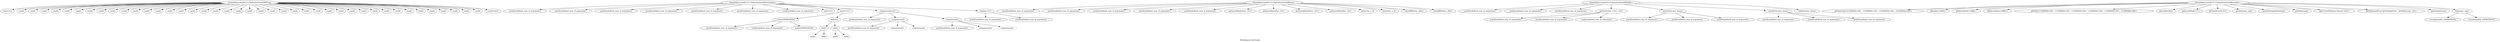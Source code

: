 digraph "Multilingual Call Graph" {
	graph [dpi=300];
	label="Multilingual Call Graph";

	Node0x2154811 [shape=oval, label="/home/labaccount/6-15-17/mlsa/test/test0/RPG.cpp"];
	Node0x5899305 [shape=oval, label="time(<0>)"];
	Node0x2154811 -> Node0x5899305;
	Node0x1230272 [shape=oval, label="rand()"];
	Node0x2154811 -> Node0x1230272;
	Node0x8794682 [shape=oval, label="rand()"];
	Node0x2154811 -> Node0x8794682;
	Node0x7381466 [shape=oval, label="rand()"];
	Node0x2154811 -> Node0x7381466;
	Node0x5740240 [shape=oval, label="rand()"];
	Node0x2154811 -> Node0x5740240;
	Node0x7694875 [shape=oval, label="rand()"];
	Node0x2154811 -> Node0x7694875;
	Node0x6742257 [shape=oval, label="rand()"];
	Node0x2154811 -> Node0x6742257;
	Node0x5309504 [shape=oval, label="rand()"];
	Node0x2154811 -> Node0x5309504;
	Node0x7987958 [shape=oval, label="rand()"];
	Node0x2154811 -> Node0x7987958;
	Node0x3045004 [shape=oval, label="rand()"];
	Node0x2154811 -> Node0x3045004;
	Node0x4035230 [shape=oval, label="rand()"];
	Node0x2154811 -> Node0x4035230;
	Node0x9060773 [shape=oval, label="rand()"];
	Node0x2154811 -> Node0x9060773;
	Node0x4843814 [shape=oval, label="rand()"];
	Node0x2154811 -> Node0x4843814;
	Node0x4139125 [shape=oval, label="rand()"];
	Node0x2154811 -> Node0x4139125;
	Node0x5027670 [shape=oval, label="rand()"];
	Node0x2154811 -> Node0x5027670;
	Node0x1759377 [shape=oval, label="rand()"];
	Node0x2154811 -> Node0x1759377;
	Node0x9859648 [shape=oval, label="rand()"];
	Node0x2154811 -> Node0x9859648;
	Node0x5060414 [shape=oval, label="rand()"];
	Node0x2154811 -> Node0x5060414;
	Node0x6874367 [shape=oval, label="rand()"];
	Node0x2154811 -> Node0x6874367;
	Node0x6227852 [shape=oval, label="rand()"];
	Node0x2154811 -> Node0x6227852;
	Node0x5158093 [shape=oval, label="rand()"];
	Node0x2154811 -> Node0x5158093;
	Node0x2391629 [shape=oval, label="rand()"];
	Node0x2154811 -> Node0x2391629;
	Node0x7921286 [shape=oval, label="rand()"];
	Node0x2154811 -> Node0x7921286;
	Node0x9377216 [shape=oval, label="rand()"];
	Node0x2154811 -> Node0x9377216;
	Node0x9338218 [shape=oval, label="rand()"];
	Node0x2154811 -> Node0x9338218;
	Node0x4090252 [shape=oval, label="rand()"];
	Node0x2154811 -> Node0x4090252;
	Node0x5719928 [shape=oval, label="rand()"];
	Node0x2154811 -> Node0x5719928;
	Node0x9972357 [shape=oval, label="rand()"];
	Node0x2154811 -> Node0x9972357;
	Node0x3223068 [shape=oval, label="rand()"];
	Node0x2154811 -> Node0x3223068;
	Node0x2657479 [shape=oval, label="rand()"];
	Node0x2154811 -> Node0x2657479;
	Node0x9371542 [shape=oval, label="rand()"];
	Node0x2154811 -> Node0x9371542;
	Node0x1123724 [shape=oval, label="rand()"];
	Node0x2154811 -> Node0x1123724;
	Node0x6917412 [shape=oval, label="rand()"];
	Node0x2154811 -> Node0x6917412;
	Node0x6217716 [shape=oval, label="rand()"];
	Node0x2154811 -> Node0x6217716;
	Node0x9987617 [shape=oval, label="rand()"];
	Node0x2154811 -> Node0x9987617;
	Node0x5916124 [shape=oval, label="rand()"];
	Node0x2154811 -> Node0x5916124;
	Node0x1550503 [shape=oval, label="rand()"];
	Node0x2154811 -> Node0x1550503;
	Node0x9878407 [shape=oval, label="rand()"];
	Node0x2154811 -> Node0x9878407;
	Node0x1663929 [shape=oval, label="rand()"];
	Node0x2154811 -> Node0x1663929;
	Node0x2432976 [shape=oval, label="rand()"];
	Node0x2154811 -> Node0x2432976;
	Node0x1769462 [shape=oval, label="rand()"];
	Node0x2154811 -> Node0x1769462;
	Node0x9765571 [shape=oval, label="rand()"];
	Node0x2154811 -> Node0x9765571;
	Node0x4670051 [shape=oval, label="srand('time')"];
	Node0x2154811 -> Node0x4670051;
	Node0x1007202 [shape=oval, label="/home/labaccount/6-15-17/mlsa/test/test0/Summation.c"];
	Node0x5856832 [shape=oval, label="printf(undefined_num_of_arguments)"];
	Node0x1007202 -> Node0x5856832;
	Node0x9578169 [shape=oval, label="printf(undefined_num_of_arguments)"];
	Node0x1007202 -> Node0x9578169;
	Node0x2684931 [shape=oval, label="printf(undefined_num_of_arguments)"];
	Node0x1007202 -> Node0x2684931;
	Node0x4730294 [shape=oval, label="printf(undefined_num_of_arguments)"];
	Node0x1007202 -> Node0x4730294;
	Node0x1237873 [shape=oval, label="printf(undefined_num_of_arguments)"];
	Node0x1007202 -> Node0x1237873;
	Node0x5200908 [shape=oval, label="printf(undefined_num_of_arguments)"];
	Node0x1007202 -> Node0x5200908;
	Node0x1203831 [shape=oval, label="scanf(undefined_num_of_arguments)"];
	Node0x1007202 -> Node0x1203831;
	Node0x2816192 [shape=oval, label="exit(<0>)"];
	Node0x1007202 -> Node0x2816192;
	Node0x6623504 [shape=oval, label="insert(<2>)"];
	Node0x1007202 -> Node0x6623504;
	Node0x4727406 [shape=oval, label="computesum(root)"];
	Node0x1007202 -> Node0x4727406;
	Node0x4947221 [shape=oval, label="display(<3>)"];
	Node0x1007202 -> Node0x4947221;
	Node0x6623504 -> Node0x2477500;
	Node0x2477500 [shape=oval, label="create(EXPRESSION)"];
	Node0x6623504 -> Node0x6145173;
	Node0x6145173 [shape=oval, label="add(root)"];
	Node0x4727406 -> Node0x6874637;
	Node0x6874637 [shape=oval, label="printf(undefined_num_of_arguments)"];
	Node0x4727406 -> Node0x8613234;
	Node0x8613234 [shape=oval, label="computesum(t)"];
	Node0x4727406 -> Node0x9805513;
	Node0x9805513 [shape=oval, label="computesum(t)"];
	Node0x4947221 -> Node0x2606364;
	Node0x2606364 [shape=oval, label="printf(undefined_num_of_arguments)"];
	Node0x4947221 -> Node0x4504275;
	Node0x4504275 [shape=oval, label="printf(undefined_num_of_arguments)"];
	Node0x2477500 -> Node0x3998238;
	Node0x3998238 [shape=oval, label="printf(undefined_num_of_arguments)"];
	Node0x2477500 -> Node0x2928828;
	Node0x2928828 [shape=oval, label="scanf(undefined_num_of_arguments)"];
	Node0x2477500 -> Node0x8821152;
	Node0x8821152 [shape=oval, label="malloc(EXPRESSION)"];
	Node0x6145173 -> Node0x5671218;
	Node0x5671218 [shape=oval, label="add(t)"];
	Node0x6145173 -> Node0x9416907;
	Node0x9416907 [shape=oval, label="add(t)"];
	Node0x8613234 -> Node0x3982813;
	Node0x3982813 [shape=oval, label="printf(undefined_num_of_arguments)"];
	Node0x8613234 -> Node0x8333126;
	Node0x8333126 [shape=oval, style=dashed, label="computesum(t)"];
	Node0x8613234 -> Node0x2428234;
	Node0x2428234 [shape=oval, style=dashed, label="computesum(t)"];
	Node0x9805513 -> Node0x5693225;
	Node0x5693225 [shape=oval, label="printf(undefined_num_of_arguments)"];
	Node0x9805513 -> Node0x8213893;
	Node0x8213893 [shape=oval, style=dashed, label="computesum(t)"];
	Node0x9805513 -> Node0x6039385;
	Node0x6039385 [shape=oval, style=dashed, label="computesum(t)"];
	Node0x5671218 -> Node0x8337116;
	Node0x8337116 [shape=oval, style=dashed, label="add(t)"];
	Node0x5671218 -> Node0x6982530;
	Node0x6982530 [shape=oval, style=dashed, label="add(t)"];
	Node0x9416907 -> Node0x8264782;
	Node0x8264782 [shape=oval, style=dashed, label="add(t)"];
	Node0x9416907 -> Node0x9181422;
	Node0x9181422 [shape=oval, style=dashed, label="add(t)"];
	Node0x5210253 [shape=oval, label="/home/labaccount/6-15-17/mlsa/test/test0/Binary.c"];
	Node0x8381397 [shape=oval, label="printf(undefined_num_of_arguments)"];
	Node0x5210253 -> Node0x8381397;
	Node0x2202482 [shape=oval, label="printf(undefined_num_of_arguments)"];
	Node0x5210253 -> Node0x2202482;
	Node0x7917419 [shape=oval, label="printf(undefined_num_of_arguments)"];
	Node0x5210253 -> Node0x7917419;
	Node0x6593003 [shape=oval, label="printf(undefined_num_of_arguments)"];
	Node0x5210253 -> Node0x6593003;
	Node0x9141613 [shape=oval, label="printf(undefined_num_of_arguments)"];
	Node0x5210253 -> Node0x9141613;
	Node0x8735859 [shape=oval, label="gettimeofday(before, <0>)"];
	Node0x5210253 -> Node0x8735859;
	Node0x4856800 [shape=oval, label="gettimeofday(after, <0>)"];
	Node0x5210253 -> Node0x4856800;
	Node0x9240630 [shape=oval, label="gettimeofday(before, <0>)"];
	Node0x5210253 -> Node0x9240630;
	Node0x6893437 [shape=oval, label="gettimeofday(after, <0>)"];
	Node0x5210253 -> Node0x6893437;
	Node0x3897598 [shape=oval, label="binary1(n, a, k)"];
	Node0x5210253 -> Node0x3897598;
	Node0x5889713 [shape=oval, label="binary2(n, a, k)"];
	Node0x5210253 -> Node0x5889713;
	Node0x6184320 [shape=oval, label="timediff(before, after)"];
	Node0x5210253 -> Node0x6184320;
	Node0x5927788 [shape=oval, label="timediff(before, after)"];
	Node0x5210253 -> Node0x5927788;
	Node0x2756414 [shape=oval, label="/home/labaccount/6-15-17/mlsa/test/test0/Bubble.c"];
	Node0x1177316 [shape=oval, label="printf(undefined_num_of_arguments)"];
	Node0x2756414 -> Node0x1177316;
	Node0x5499759 [shape=oval, label="printf(undefined_num_of_arguments)"];
	Node0x2756414 -> Node0x5499759;
	Node0x3827737 [shape=oval, label="printf(undefined_num_of_arguments)"];
	Node0x2756414 -> Node0x3827737;
	Node0x6009767 [shape=oval, label="getIntArray(x, <10>, <0>)"];
	Node0x2756414 -> Node0x6009767;
	Node0x3413554 [shape=oval, label="printIntArray(x, hmny)"];
	Node0x2756414 -> Node0x3413554;
	Node0x4283804 [shape=oval, label="printIntArray(x, hmny)"];
	Node0x2756414 -> Node0x4283804;
	Node0x8027614 [shape=oval, label="bubbleSort(x, hmny)"];
	Node0x2756414 -> Node0x8027614;
	Node0x6009767 -> Node0x2795278;
	Node0x2795278 [shape=oval, label="printf(undefined_num_of_arguments)"];
	Node0x6009767 -> Node0x9265031;
	Node0x9265031 [shape=oval, label="printf(undefined_num_of_arguments)"];
	Node0x6009767 -> Node0x9058737;
	Node0x9058737 [shape=oval, label="scanf(undefined_num_of_arguments)"];
	Node0x3413554 -> Node0x9408059;
	Node0x9408059 [shape=oval, label="printf(undefined_num_of_arguments)"];
	Node0x3413554 -> Node0x9049127;
	Node0x9049127 [shape=oval, label="printf(undefined_num_of_arguments)"];
	Node0x3413554 -> Node0x8922202;
	Node0x8922202 [shape=oval, label="printf(undefined_num_of_arguments)"];
	Node0x4283804 -> Node0x5158598;
	Node0x5158598 [shape=oval, label="printf(undefined_num_of_arguments)"];
	Node0x4283804 -> Node0x2893064;
	Node0x2893064 [shape=oval, label="printf(undefined_num_of_arguments)"];
	Node0x4283804 -> Node0x2997133;
	Node0x2997133 [shape=oval, label="printf(undefined_num_of_arguments)"];
	Node0x9760945 [shape=oval, label="/home/labaccount/6-15-17/mlsa/test/test0/Stenciltst.c"];
	Node0x2733842 [shape=oval, label="glClearColor(<0.000000e+00>, <0.000000e+00>, <0.000000e+00>, <0.000000e+00>)"];
	Node0x9760945 -> Node0x2733842;
	Node0x3942880 [shape=oval, label="glEnable(<2960>)"];
	Node0x9760945 -> Node0x3942880;
	Node0x8660319 [shape=oval, label="glMatrixMode(<5889>)"];
	Node0x9760945 -> Node0x8660319;
	Node0x5291890 [shape=oval, label="glMatrixMode(<5888>)"];
	Node0x9760945 -> Node0x5291890;
	Node0x4212228 [shape=oval, label="glOrtho(<5.000000e+00>, <5.000000e+00>, <5.000000e+00>, <5.000000e+00>, <5.000000e+00>, <5.000000e+00>)"];
	Node0x9760945 -> Node0x4212228;
	Node0x6502192 [shape=oval, label="glLoadIdentity()"];
	Node0x9760945 -> Node0x6502192;
	Node0x1402413 [shape=oval, label="glStencilMask(<1>)"];
	Node0x9760945 -> Node0x1402413;
	Node0x6669678 [shape=oval, label="glClearStencil(<0>)"];
	Node0x9760945 -> Node0x6669678;
	Node0x2589307 [shape=oval, label="glutInit(argc, argv)"];
	Node0x9760945 -> Node0x2589307;
	Node0x2841511 [shape=oval, label="glutInitDisplayMode(type)"];
	Node0x9760945 -> Node0x2841511;
	Node0x1585541 [shape=oval, label="glutMainLoop()"];
	Node0x9760945 -> Node0x1585541;
	Node0x7323264 [shape=oval, label="glutCreateWindow(<Stencil Test>)"];
	Node0x9760945 -> Node0x7323264;
	Node0x9284614 [shape=oval, label="glutKeyboardFunc('glutDisplayFunc', 'glutMainLoop', <0>)"];
	Node0x9760945 -> Node0x9284614;
	Node0x7399935 [shape=oval, label="glutDisplayFunc()"];
	Node0x9760945 -> Node0x7399935;
	Node0x9105139 [shape=oval, label="Args(argc, argv)"];
	Node0x9760945 -> Node0x9105139;
	Node0x9105139 -> Node0x1288416;
	Node0x1288416 [shape=oval, label="strcmp(argv[0], EXPRESSION)"];
	Node0x9105139 -> Node0x1161960;
	Node0x1161960 [shape=oval, label="strcmp(argv[0], EXPRESSION)"];
}
